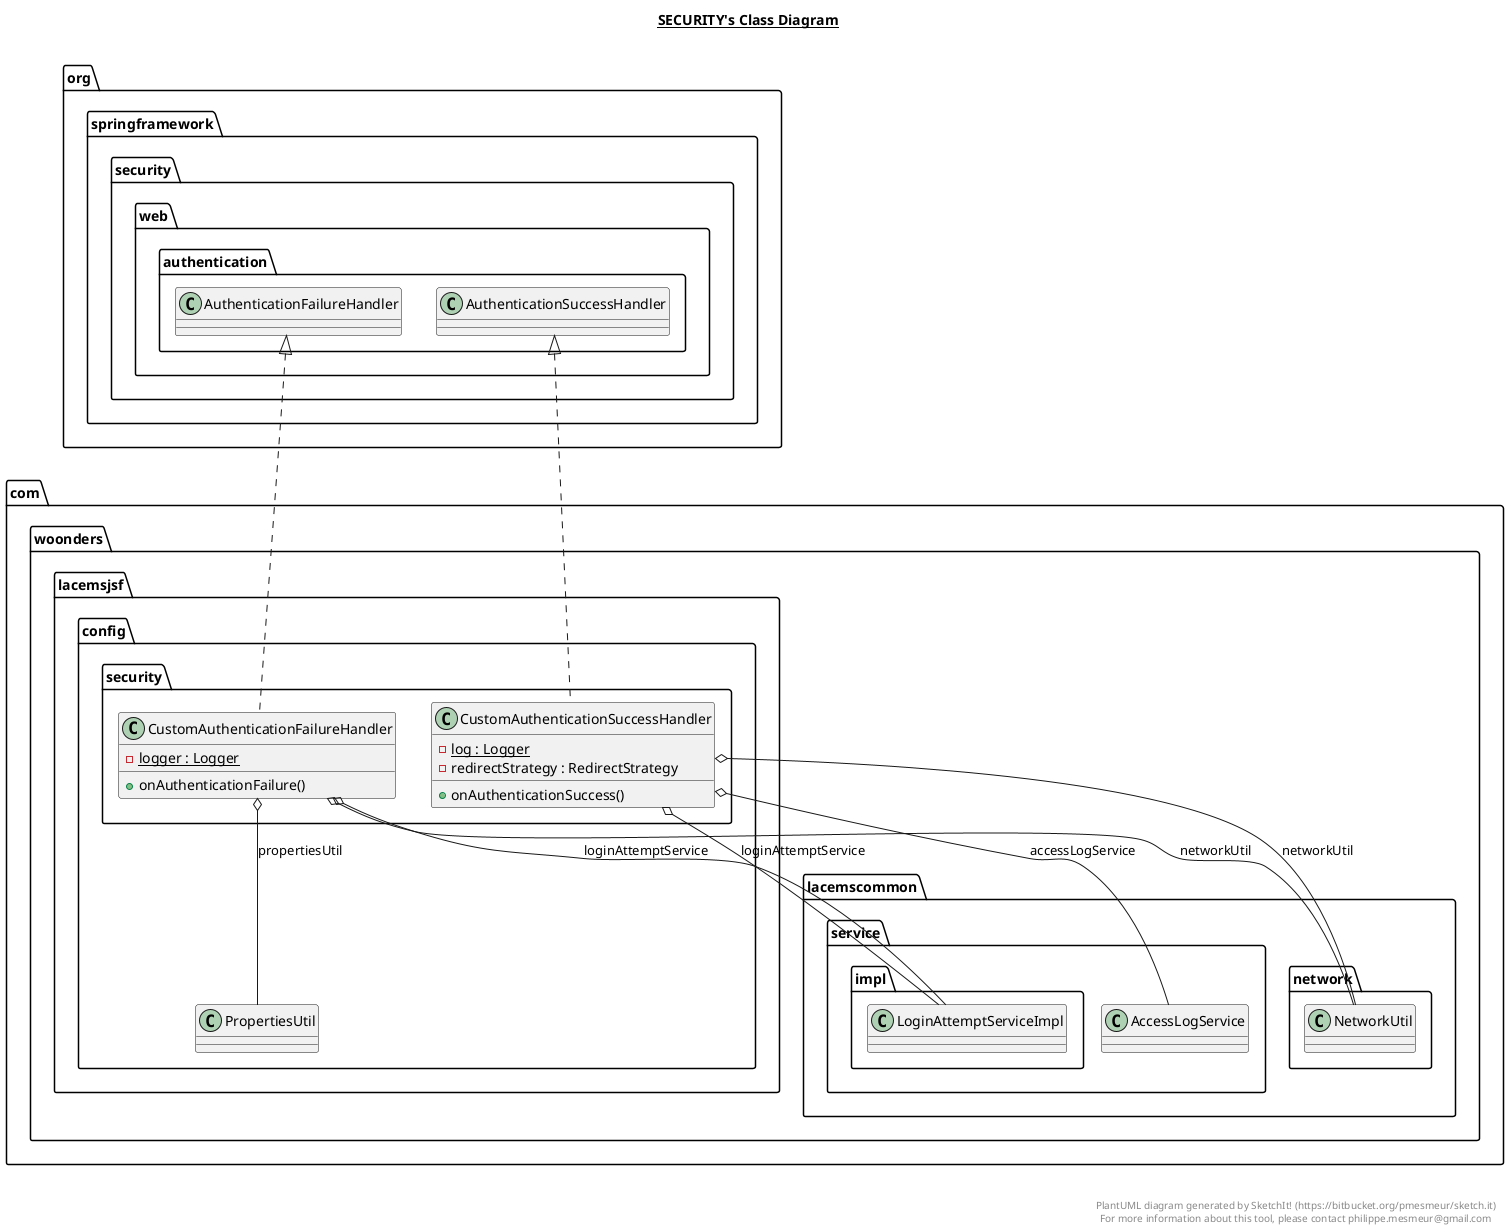 @startuml

title __SECURITY's Class Diagram__\n

  namespace com.woonders.lacemsjsf.config {
    namespace security {
      class com.woonders.lacemsjsf.config.security.CustomAuthenticationFailureHandler {
          {static} - logger : Logger
          + onAuthenticationFailure()
      }
    }
  }
  

  namespace com.woonders.lacemsjsf.config {
    namespace security {
      class com.woonders.lacemsjsf.config.security.CustomAuthenticationSuccessHandler {
          {static} - log : Logger
          - redirectStrategy : RedirectStrategy
          + onAuthenticationSuccess()
      }
    }
  }
  

  com.woonders.lacemsjsf.config.security.CustomAuthenticationFailureHandler .up.|> org.springframework.security.web.authentication.AuthenticationFailureHandler
  com.woonders.lacemsjsf.config.security.CustomAuthenticationFailureHandler o-- com.woonders.lacemscommon.service.impl.LoginAttemptServiceImpl : loginAttemptService
  com.woonders.lacemsjsf.config.security.CustomAuthenticationFailureHandler o-- com.woonders.lacemscommon.network.NetworkUtil : networkUtil
  com.woonders.lacemsjsf.config.security.CustomAuthenticationFailureHandler o-- com.woonders.lacemsjsf.config.PropertiesUtil : propertiesUtil
  com.woonders.lacemsjsf.config.security.CustomAuthenticationSuccessHandler .up.|> org.springframework.security.web.authentication.AuthenticationSuccessHandler
  com.woonders.lacemsjsf.config.security.CustomAuthenticationSuccessHandler o-- com.woonders.lacemscommon.service.AccessLogService : accessLogService
  com.woonders.lacemsjsf.config.security.CustomAuthenticationSuccessHandler o-- com.woonders.lacemscommon.service.impl.LoginAttemptServiceImpl : loginAttemptService
  com.woonders.lacemsjsf.config.security.CustomAuthenticationSuccessHandler o-- com.woonders.lacemscommon.network.NetworkUtil : networkUtil


right footer


PlantUML diagram generated by SketchIt! (https://bitbucket.org/pmesmeur/sketch.it)
For more information about this tool, please contact philippe.mesmeur@gmail.com
endfooter

@enduml
